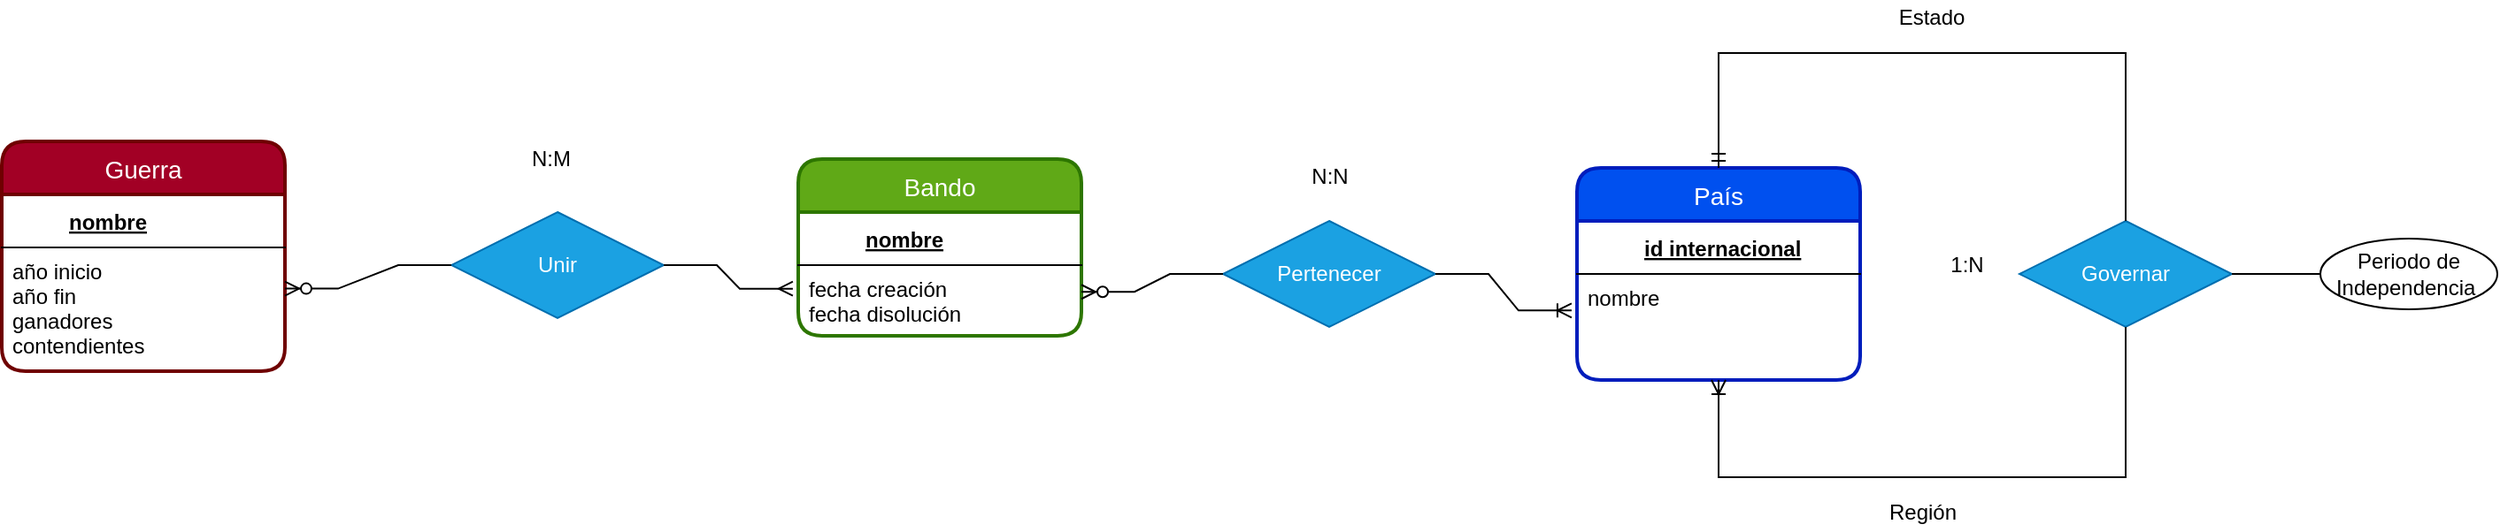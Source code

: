 <mxfile version="16.5.1" type="device"><diagram id="cfjq55YOG3eI3Qm8Fphd" name="Página-1"><mxGraphModel dx="1422" dy="857" grid="1" gridSize="10" guides="1" tooltips="1" connect="1" arrows="1" fold="1" page="1" pageScale="1" pageWidth="827" pageHeight="1169" math="0" shadow="0"><root><mxCell id="0"/><mxCell id="1" parent="0"/><mxCell id="7r0E2Shu1P8vxV1fIDxt-1" value="Guerra" style="swimlane;childLayout=stackLayout;horizontal=1;startSize=30;horizontalStack=0;rounded=1;fontSize=14;fontStyle=0;strokeWidth=2;resizeParent=0;resizeLast=1;shadow=0;dashed=0;align=center;fillColor=#a20025;fontColor=#ffffff;strokeColor=#6F0000;" vertex="1" parent="1"><mxGeometry x="40" y="240" width="160" height="130" as="geometry"/></mxCell><mxCell id="7r0E2Shu1P8vxV1fIDxt-26" value="" style="shape=table;startSize=0;container=1;collapsible=1;childLayout=tableLayout;fixedRows=1;rowLines=0;fontStyle=0;align=center;resizeLast=1;strokeColor=none;fillColor=none;collapsible=0;swimlaneLine=1;" vertex="1" parent="7r0E2Shu1P8vxV1fIDxt-1"><mxGeometry y="30" width="160" height="30" as="geometry"/></mxCell><mxCell id="7r0E2Shu1P8vxV1fIDxt-27" value="" style="shape=tableRow;horizontal=0;startSize=0;swimlaneHead=0;swimlaneBody=0;fillColor=none;collapsible=0;dropTarget=0;points=[[0,0.5],[1,0.5]];portConstraint=eastwest;top=0;left=0;right=0;bottom=1;strokeColor=default;" vertex="1" parent="7r0E2Shu1P8vxV1fIDxt-26"><mxGeometry width="160" height="30" as="geometry"/></mxCell><mxCell id="7r0E2Shu1P8vxV1fIDxt-28" value="" style="shape=partialRectangle;connectable=0;fillColor=none;top=0;left=0;bottom=0;right=0;fontStyle=1;overflow=hidden;strokeColor=default;" vertex="1" parent="7r0E2Shu1P8vxV1fIDxt-27"><mxGeometry width="30" height="30" as="geometry"><mxRectangle width="30" height="30" as="alternateBounds"/></mxGeometry></mxCell><mxCell id="7r0E2Shu1P8vxV1fIDxt-29" value="nombre" style="shape=partialRectangle;connectable=0;fillColor=none;top=0;left=0;bottom=0;right=0;align=left;spacingLeft=6;fontStyle=5;overflow=hidden;strokeColor=default;" vertex="1" parent="7r0E2Shu1P8vxV1fIDxt-27"><mxGeometry x="30" width="130" height="30" as="geometry"><mxRectangle width="130" height="30" as="alternateBounds"/></mxGeometry></mxCell><mxCell id="7r0E2Shu1P8vxV1fIDxt-2" value="año inicio&#10;año fin&#10;ganadores&#10;contendientes" style="align=left;strokeColor=none;fillColor=none;spacingLeft=4;fontSize=12;verticalAlign=top;resizable=0;rotatable=0;part=1;" vertex="1" parent="7r0E2Shu1P8vxV1fIDxt-1"><mxGeometry y="60" width="160" height="70" as="geometry"/></mxCell><mxCell id="7r0E2Shu1P8vxV1fIDxt-3" value="Bando" style="swimlane;childLayout=stackLayout;horizontal=1;startSize=30;horizontalStack=0;rounded=1;fontSize=14;fontStyle=0;strokeWidth=2;resizeParent=0;resizeLast=1;shadow=0;dashed=0;align=center;fillColor=#60a917;fontColor=#ffffff;strokeColor=#2D7600;swimlaneHead=1;" vertex="1" parent="1"><mxGeometry x="490" y="250" width="160" height="100" as="geometry"/></mxCell><mxCell id="7r0E2Shu1P8vxV1fIDxt-30" value="" style="shape=table;startSize=0;container=1;collapsible=1;childLayout=tableLayout;fixedRows=1;rowLines=0;fontStyle=0;align=center;resizeLast=1;strokeColor=none;fillColor=none;collapsible=0;" vertex="1" parent="7r0E2Shu1P8vxV1fIDxt-3"><mxGeometry y="30" width="160" height="30" as="geometry"/></mxCell><mxCell id="7r0E2Shu1P8vxV1fIDxt-31" value="" style="shape=tableRow;horizontal=0;startSize=0;swimlaneHead=0;swimlaneBody=0;fillColor=none;collapsible=0;dropTarget=0;points=[[0,0.5],[1,0.5]];portConstraint=eastwest;top=0;left=0;right=0;bottom=1;strokeColor=default;strokeWidth=1;" vertex="1" parent="7r0E2Shu1P8vxV1fIDxt-30"><mxGeometry width="160" height="30" as="geometry"/></mxCell><mxCell id="7r0E2Shu1P8vxV1fIDxt-32" value="" style="shape=partialRectangle;connectable=0;fillColor=none;top=0;left=0;bottom=0;right=0;fontStyle=1;overflow=hidden;strokeColor=default;strokeWidth=1;" vertex="1" parent="7r0E2Shu1P8vxV1fIDxt-31"><mxGeometry width="30" height="30" as="geometry"><mxRectangle width="30" height="30" as="alternateBounds"/></mxGeometry></mxCell><mxCell id="7r0E2Shu1P8vxV1fIDxt-33" value="nombre" style="shape=partialRectangle;connectable=0;fillColor=none;top=0;left=0;bottom=0;right=0;align=left;spacingLeft=6;fontStyle=5;overflow=hidden;strokeColor=default;strokeWidth=1;" vertex="1" parent="7r0E2Shu1P8vxV1fIDxt-31"><mxGeometry x="30" width="130" height="30" as="geometry"><mxRectangle width="130" height="30" as="alternateBounds"/></mxGeometry></mxCell><mxCell id="7r0E2Shu1P8vxV1fIDxt-4" value="fecha creación&#10;fecha disolución" style="align=left;strokeColor=none;fillColor=none;spacingLeft=4;fontSize=12;verticalAlign=top;resizable=0;rotatable=0;part=1;" vertex="1" parent="7r0E2Shu1P8vxV1fIDxt-3"><mxGeometry y="60" width="160" height="40" as="geometry"/></mxCell><mxCell id="7r0E2Shu1P8vxV1fIDxt-5" value="País" style="swimlane;childLayout=stackLayout;horizontal=1;startSize=30;horizontalStack=0;rounded=1;fontSize=14;fontStyle=0;strokeWidth=2;resizeParent=0;resizeLast=1;shadow=0;dashed=0;align=center;fillColor=#0050ef;fontColor=#ffffff;strokeColor=#001DBC;" vertex="1" parent="1"><mxGeometry x="930" y="255" width="160" height="120" as="geometry"/></mxCell><mxCell id="7r0E2Shu1P8vxV1fIDxt-39" value="" style="shape=table;startSize=0;container=1;collapsible=1;childLayout=tableLayout;fixedRows=1;rowLines=0;fontStyle=0;align=center;resizeLast=1;strokeColor=none;fillColor=none;collapsible=0;" vertex="1" parent="7r0E2Shu1P8vxV1fIDxt-5"><mxGeometry y="30" width="160" height="30" as="geometry"/></mxCell><mxCell id="7r0E2Shu1P8vxV1fIDxt-40" value="" style="shape=tableRow;horizontal=0;startSize=0;swimlaneHead=0;swimlaneBody=0;fillColor=none;collapsible=0;dropTarget=0;points=[[0,0.5],[1,0.5]];portConstraint=eastwest;top=0;left=0;right=0;bottom=1;strokeColor=default;strokeWidth=1;" vertex="1" parent="7r0E2Shu1P8vxV1fIDxt-39"><mxGeometry width="160" height="30" as="geometry"/></mxCell><mxCell id="7r0E2Shu1P8vxV1fIDxt-41" value="" style="shape=partialRectangle;connectable=0;fillColor=none;top=0;left=0;bottom=0;right=0;fontStyle=1;overflow=hidden;strokeColor=default;strokeWidth=1;" vertex="1" parent="7r0E2Shu1P8vxV1fIDxt-40"><mxGeometry width="30" height="30" as="geometry"><mxRectangle width="30" height="30" as="alternateBounds"/></mxGeometry></mxCell><mxCell id="7r0E2Shu1P8vxV1fIDxt-42" value="id internacional" style="shape=partialRectangle;connectable=0;fillColor=none;top=0;left=0;bottom=0;right=0;align=left;spacingLeft=6;fontStyle=5;overflow=hidden;strokeColor=default;strokeWidth=1;" vertex="1" parent="7r0E2Shu1P8vxV1fIDxt-40"><mxGeometry x="30" width="130" height="30" as="geometry"><mxRectangle width="130" height="30" as="alternateBounds"/></mxGeometry></mxCell><mxCell id="7r0E2Shu1P8vxV1fIDxt-6" value="nombre" style="align=left;strokeColor=none;fillColor=none;spacingLeft=4;fontSize=12;verticalAlign=top;resizable=0;rotatable=0;part=1;" vertex="1" parent="7r0E2Shu1P8vxV1fIDxt-5"><mxGeometry y="60" width="160" height="60" as="geometry"/></mxCell><mxCell id="7r0E2Shu1P8vxV1fIDxt-9" value="Unir" style="shape=rhombus;perimeter=rhombusPerimeter;whiteSpace=wrap;html=1;align=center;fillColor=#1ba1e2;fontColor=#ffffff;strokeColor=#006EAF;" vertex="1" parent="1"><mxGeometry x="294" y="280" width="120" height="60" as="geometry"/></mxCell><mxCell id="7r0E2Shu1P8vxV1fIDxt-10" value="" style="edgeStyle=entityRelationEdgeStyle;fontSize=12;html=1;endArrow=ERzeroToMany;endFill=1;rounded=0;exitX=0;exitY=0.5;exitDx=0;exitDy=0;entryX=1;entryY=0.333;entryDx=0;entryDy=0;entryPerimeter=0;" edge="1" parent="1" source="7r0E2Shu1P8vxV1fIDxt-9" target="7r0E2Shu1P8vxV1fIDxt-2"><mxGeometry width="100" height="100" relative="1" as="geometry"><mxPoint x="520" y="490" as="sourcePoint"/><mxPoint x="430" y="500" as="targetPoint"/></mxGeometry></mxCell><mxCell id="7r0E2Shu1P8vxV1fIDxt-11" value="" style="edgeStyle=entityRelationEdgeStyle;fontSize=12;html=1;endArrow=ERmany;endFill=0;rounded=0;entryX=-0.019;entryY=0.333;entryDx=0;entryDy=0;entryPerimeter=0;" edge="1" parent="1" source="7r0E2Shu1P8vxV1fIDxt-9" target="7r0E2Shu1P8vxV1fIDxt-4"><mxGeometry width="100" height="100" relative="1" as="geometry"><mxPoint x="520" y="490" as="sourcePoint"/><mxPoint x="620" y="390" as="targetPoint"/></mxGeometry></mxCell><mxCell id="7r0E2Shu1P8vxV1fIDxt-12" value="Governar" style="shape=rhombus;perimeter=rhombusPerimeter;whiteSpace=wrap;html=1;align=center;fillColor=#1ba1e2;fontColor=#ffffff;strokeColor=#006EAF;" vertex="1" parent="1"><mxGeometry x="1180" y="285" width="120" height="60" as="geometry"/></mxCell><mxCell id="7r0E2Shu1P8vxV1fIDxt-13" value="" style="endArrow=ERoneToMany;html=1;rounded=0;exitX=0.5;exitY=1;exitDx=0;exitDy=0;entryX=0.5;entryY=1;entryDx=0;entryDy=0;endFill=0;" edge="1" parent="1" source="7r0E2Shu1P8vxV1fIDxt-12" target="7r0E2Shu1P8vxV1fIDxt-6"><mxGeometry relative="1" as="geometry"><mxPoint x="1360" y="110" as="sourcePoint"/><mxPoint x="1000" y="430" as="targetPoint"/><Array as="points"><mxPoint x="1240" y="430"/><mxPoint x="1010" y="430"/></Array></mxGeometry></mxCell><mxCell id="7r0E2Shu1P8vxV1fIDxt-14" value="Región" style="text;html=1;align=center;verticalAlign=middle;resizable=0;points=[];autosize=1;strokeColor=none;fillColor=none;" vertex="1" parent="1"><mxGeometry x="1100" y="440" width="50" height="20" as="geometry"/></mxCell><mxCell id="7r0E2Shu1P8vxV1fIDxt-16" value="" style="endArrow=ERmandOne;html=1;rounded=0;exitX=0.5;exitY=0;exitDx=0;exitDy=0;entryX=0.5;entryY=0;entryDx=0;entryDy=0;endFill=0;" edge="1" parent="1" source="7r0E2Shu1P8vxV1fIDxt-12" target="7r0E2Shu1P8vxV1fIDxt-5"><mxGeometry relative="1" as="geometry"><mxPoint x="1250" y="190" as="sourcePoint"/><mxPoint x="1050" y="180" as="targetPoint"/><Array as="points"><mxPoint x="1240" y="190"/><mxPoint x="1010" y="190"/></Array></mxGeometry></mxCell><mxCell id="7r0E2Shu1P8vxV1fIDxt-17" value="Estado" style="text;html=1;align=center;verticalAlign=middle;resizable=0;points=[];autosize=1;strokeColor=none;fillColor=none;" vertex="1" parent="1"><mxGeometry x="1105" y="160" width="50" height="20" as="geometry"/></mxCell><mxCell id="7r0E2Shu1P8vxV1fIDxt-18" value="" style="endArrow=none;html=1;rounded=0;exitX=1;exitY=0.5;exitDx=0;exitDy=0;entryX=0;entryY=0.5;entryDx=0;entryDy=0;" edge="1" parent="1" source="7r0E2Shu1P8vxV1fIDxt-12" target="7r0E2Shu1P8vxV1fIDxt-19"><mxGeometry relative="1" as="geometry"><mxPoint x="1310" y="314.5" as="sourcePoint"/><mxPoint x="1350" y="315" as="targetPoint"/></mxGeometry></mxCell><mxCell id="7r0E2Shu1P8vxV1fIDxt-19" value="Periodo de Independencia&amp;nbsp;" style="ellipse;whiteSpace=wrap;html=1;align=center;" vertex="1" parent="1"><mxGeometry x="1350" y="295" width="100" height="40" as="geometry"/></mxCell><mxCell id="7r0E2Shu1P8vxV1fIDxt-20" value="Pertenecer" style="shape=rhombus;perimeter=rhombusPerimeter;whiteSpace=wrap;html=1;align=center;fillColor=#1ba1e2;fontColor=#ffffff;strokeColor=#006EAF;" vertex="1" parent="1"><mxGeometry x="730" y="285" width="120" height="60" as="geometry"/></mxCell><mxCell id="7r0E2Shu1P8vxV1fIDxt-21" value="" style="edgeStyle=entityRelationEdgeStyle;fontSize=12;html=1;endArrow=ERzeroToMany;endFill=1;rounded=0;entryX=1;entryY=0.378;entryDx=0;entryDy=0;entryPerimeter=0;" edge="1" parent="1" source="7r0E2Shu1P8vxV1fIDxt-20" target="7r0E2Shu1P8vxV1fIDxt-4"><mxGeometry width="100" height="100" relative="1" as="geometry"><mxPoint x="680" y="510" as="sourcePoint"/><mxPoint x="780" y="410" as="targetPoint"/></mxGeometry></mxCell><mxCell id="7r0E2Shu1P8vxV1fIDxt-22" value="" style="edgeStyle=entityRelationEdgeStyle;fontSize=12;html=1;endArrow=ERoneToMany;rounded=0;exitX=1;exitY=0.5;exitDx=0;exitDy=0;entryX=-0.019;entryY=0.344;entryDx=0;entryDy=0;entryPerimeter=0;" edge="1" parent="1" source="7r0E2Shu1P8vxV1fIDxt-20" target="7r0E2Shu1P8vxV1fIDxt-6"><mxGeometry width="100" height="100" relative="1" as="geometry"><mxPoint x="1030" y="480" as="sourcePoint"/><mxPoint x="1130" y="380" as="targetPoint"/></mxGeometry></mxCell><mxCell id="7r0E2Shu1P8vxV1fIDxt-23" value="N:M" style="text;html=1;align=center;verticalAlign=middle;resizable=0;points=[];autosize=1;strokeColor=none;fillColor=none;" vertex="1" parent="1"><mxGeometry x="330" y="240" width="40" height="20" as="geometry"/></mxCell><mxCell id="7r0E2Shu1P8vxV1fIDxt-24" value="N:N" style="text;html=1;align=center;verticalAlign=middle;resizable=0;points=[];autosize=1;strokeColor=none;fillColor=none;" vertex="1" parent="1"><mxGeometry x="770" y="250" width="40" height="20" as="geometry"/></mxCell><mxCell id="7r0E2Shu1P8vxV1fIDxt-25" value="1:N" style="text;html=1;align=center;verticalAlign=middle;resizable=0;points=[];autosize=1;strokeColor=none;fillColor=none;" vertex="1" parent="1"><mxGeometry x="1135" y="300" width="30" height="20" as="geometry"/></mxCell></root></mxGraphModel></diagram></mxfile>